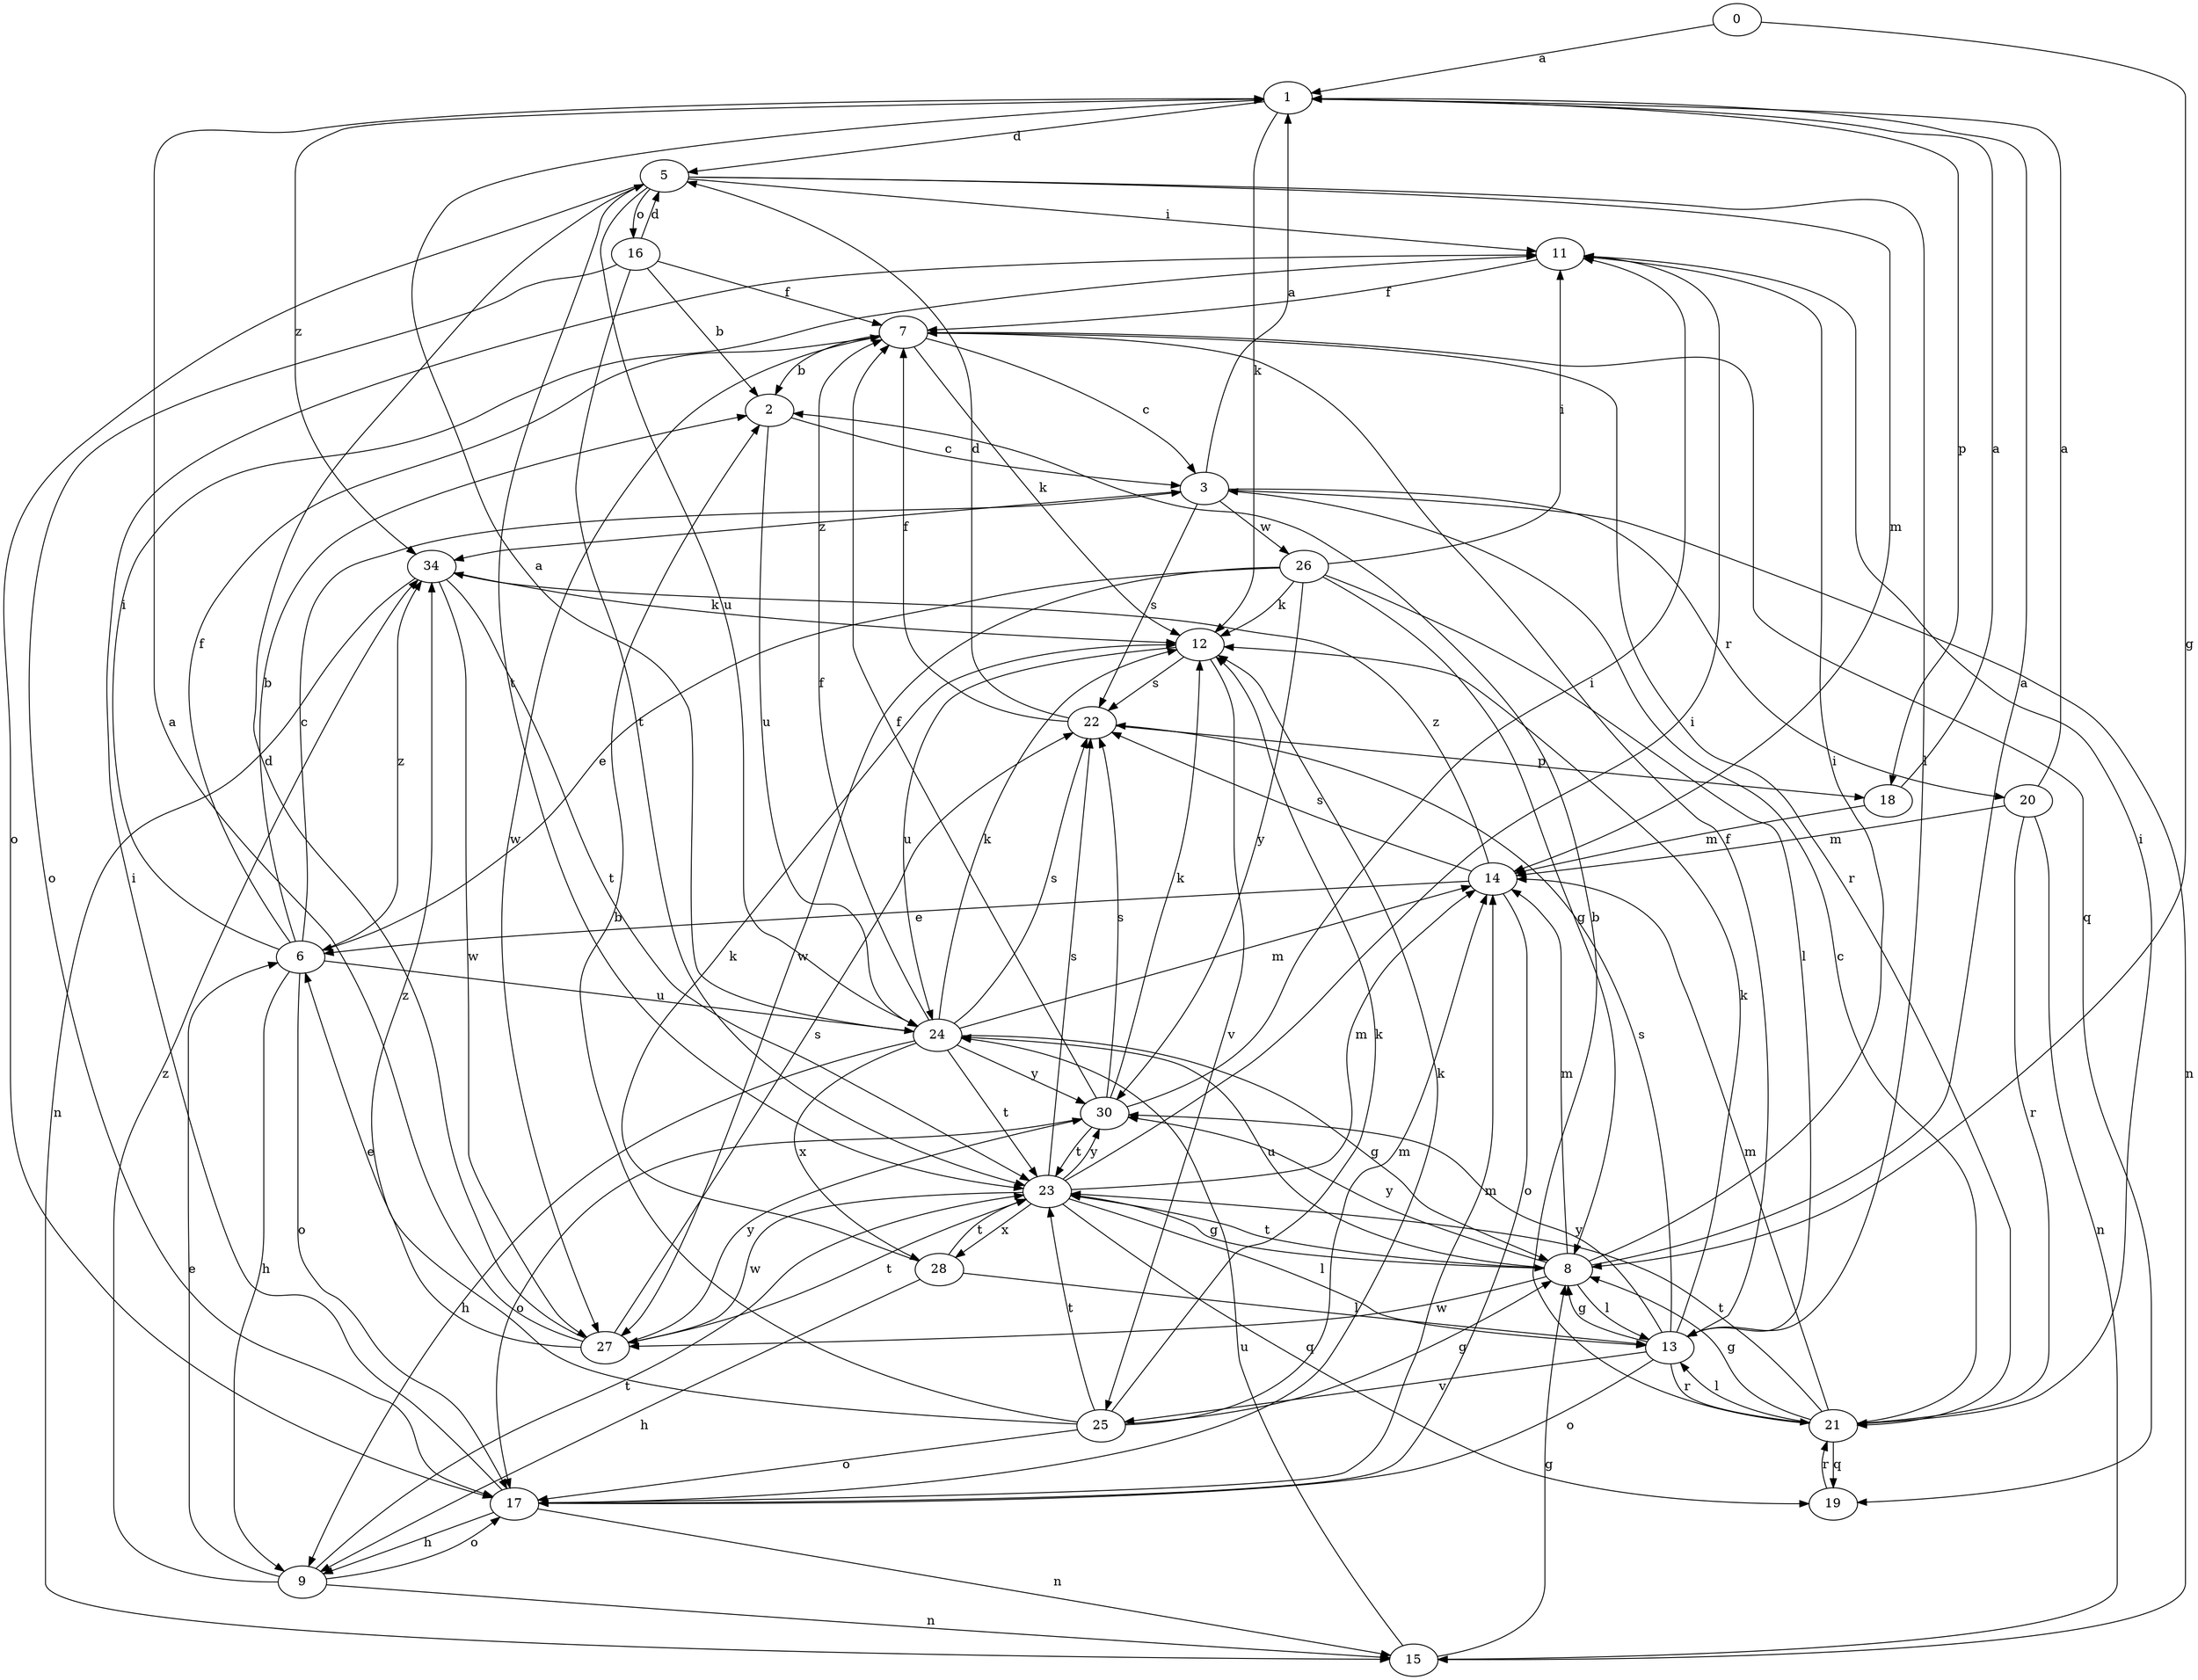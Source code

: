 strict digraph  {
0;
1;
2;
3;
5;
6;
7;
8;
9;
11;
12;
13;
14;
15;
16;
17;
18;
19;
20;
21;
22;
23;
24;
25;
26;
27;
28;
30;
34;
0 -> 1  [label=a];
0 -> 8  [label=g];
1 -> 5  [label=d];
1 -> 12  [label=k];
1 -> 18  [label=p];
1 -> 34  [label=z];
2 -> 3  [label=c];
2 -> 24  [label=u];
3 -> 1  [label=a];
3 -> 15  [label=n];
3 -> 20  [label=r];
3 -> 22  [label=s];
3 -> 26  [label=w];
3 -> 34  [label=z];
5 -> 11  [label=i];
5 -> 13  [label=l];
5 -> 14  [label=m];
5 -> 16  [label=o];
5 -> 17  [label=o];
5 -> 23  [label=t];
5 -> 24  [label=u];
6 -> 2  [label=b];
6 -> 3  [label=c];
6 -> 7  [label=f];
6 -> 9  [label=h];
6 -> 11  [label=i];
6 -> 17  [label=o];
6 -> 24  [label=u];
6 -> 34  [label=z];
7 -> 2  [label=b];
7 -> 3  [label=c];
7 -> 12  [label=k];
7 -> 19  [label=q];
7 -> 21  [label=r];
7 -> 27  [label=w];
8 -> 1  [label=a];
8 -> 11  [label=i];
8 -> 13  [label=l];
8 -> 14  [label=m];
8 -> 23  [label=t];
8 -> 24  [label=u];
8 -> 27  [label=w];
8 -> 30  [label=y];
9 -> 6  [label=e];
9 -> 15  [label=n];
9 -> 17  [label=o];
9 -> 23  [label=t];
9 -> 34  [label=z];
11 -> 7  [label=f];
12 -> 22  [label=s];
12 -> 24  [label=u];
12 -> 25  [label=v];
13 -> 7  [label=f];
13 -> 8  [label=g];
13 -> 12  [label=k];
13 -> 17  [label=o];
13 -> 21  [label=r];
13 -> 22  [label=s];
13 -> 25  [label=v];
13 -> 30  [label=y];
14 -> 6  [label=e];
14 -> 17  [label=o];
14 -> 22  [label=s];
14 -> 34  [label=z];
15 -> 8  [label=g];
15 -> 24  [label=u];
16 -> 2  [label=b];
16 -> 5  [label=d];
16 -> 7  [label=f];
16 -> 17  [label=o];
16 -> 23  [label=t];
17 -> 9  [label=h];
17 -> 11  [label=i];
17 -> 12  [label=k];
17 -> 14  [label=m];
17 -> 15  [label=n];
18 -> 1  [label=a];
18 -> 14  [label=m];
19 -> 21  [label=r];
20 -> 1  [label=a];
20 -> 14  [label=m];
20 -> 15  [label=n];
20 -> 21  [label=r];
21 -> 2  [label=b];
21 -> 3  [label=c];
21 -> 8  [label=g];
21 -> 11  [label=i];
21 -> 13  [label=l];
21 -> 14  [label=m];
21 -> 19  [label=q];
21 -> 23  [label=t];
22 -> 5  [label=d];
22 -> 7  [label=f];
22 -> 18  [label=p];
23 -> 8  [label=g];
23 -> 11  [label=i];
23 -> 13  [label=l];
23 -> 14  [label=m];
23 -> 19  [label=q];
23 -> 22  [label=s];
23 -> 27  [label=w];
23 -> 28  [label=x];
23 -> 30  [label=y];
24 -> 1  [label=a];
24 -> 7  [label=f];
24 -> 8  [label=g];
24 -> 9  [label=h];
24 -> 12  [label=k];
24 -> 14  [label=m];
24 -> 22  [label=s];
24 -> 23  [label=t];
24 -> 28  [label=x];
24 -> 30  [label=y];
25 -> 2  [label=b];
25 -> 8  [label=g];
25 -> 12  [label=k];
25 -> 14  [label=m];
25 -> 17  [label=o];
25 -> 23  [label=t];
25 -> 34  [label=z];
26 -> 6  [label=e];
26 -> 8  [label=g];
26 -> 11  [label=i];
26 -> 12  [label=k];
26 -> 13  [label=l];
26 -> 27  [label=w];
26 -> 30  [label=y];
27 -> 1  [label=a];
27 -> 5  [label=d];
27 -> 6  [label=e];
27 -> 22  [label=s];
27 -> 23  [label=t];
27 -> 30  [label=y];
28 -> 9  [label=h];
28 -> 12  [label=k];
28 -> 13  [label=l];
28 -> 23  [label=t];
30 -> 7  [label=f];
30 -> 11  [label=i];
30 -> 12  [label=k];
30 -> 17  [label=o];
30 -> 22  [label=s];
30 -> 23  [label=t];
34 -> 12  [label=k];
34 -> 15  [label=n];
34 -> 23  [label=t];
34 -> 27  [label=w];
}
